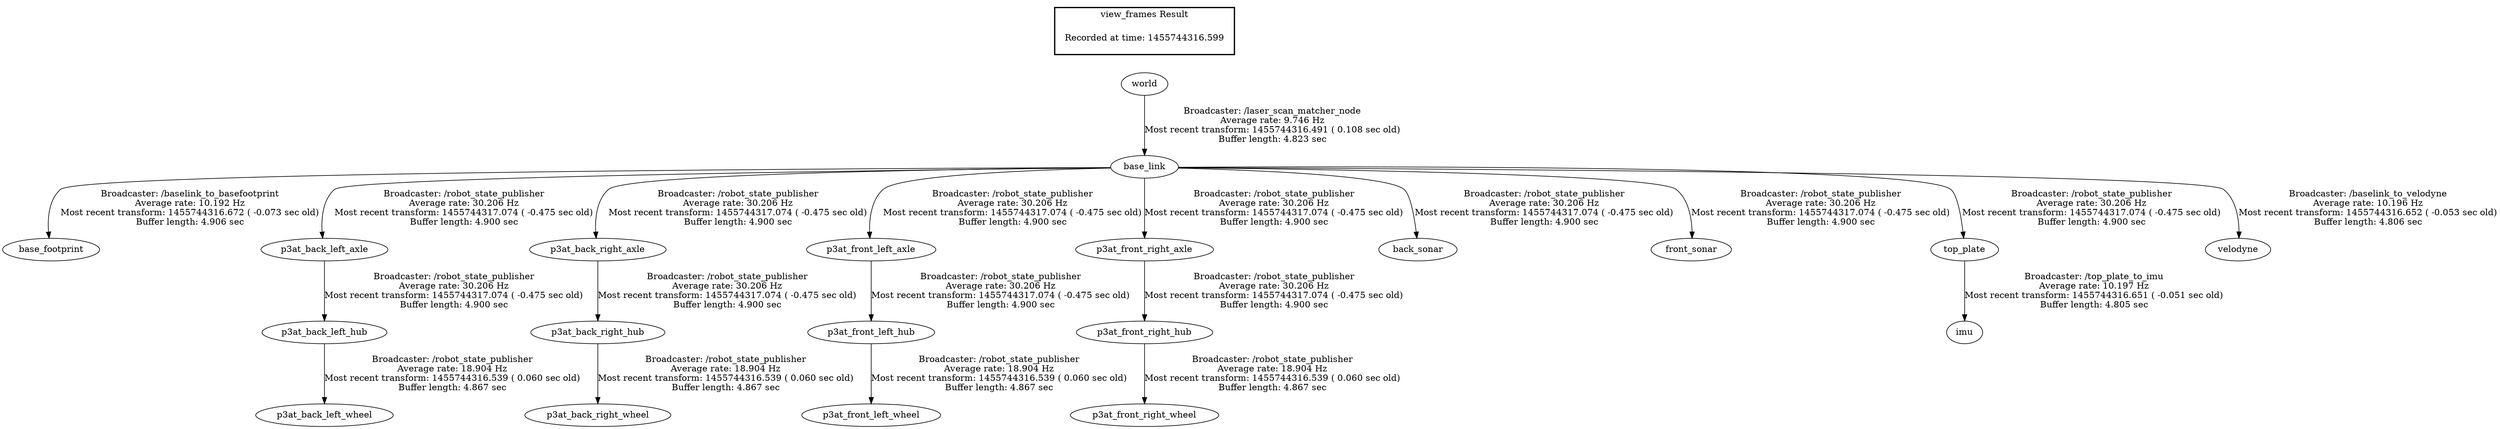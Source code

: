 digraph G {
"base_link" -> "base_footprint"[label="Broadcaster: /baselink_to_basefootprint\nAverage rate: 10.192 Hz\nMost recent transform: 1455744316.672 ( -0.073 sec old)\nBuffer length: 4.906 sec\n"];
"world" -> "base_link"[label="Broadcaster: /laser_scan_matcher_node\nAverage rate: 9.746 Hz\nMost recent transform: 1455744316.491 ( 0.108 sec old)\nBuffer length: 4.823 sec\n"];
"p3at_back_left_hub" -> "p3at_back_left_wheel"[label="Broadcaster: /robot_state_publisher\nAverage rate: 18.904 Hz\nMost recent transform: 1455744316.539 ( 0.060 sec old)\nBuffer length: 4.867 sec\n"];
"p3at_back_left_axle" -> "p3at_back_left_hub"[label="Broadcaster: /robot_state_publisher\nAverage rate: 30.206 Hz\nMost recent transform: 1455744317.074 ( -0.475 sec old)\nBuffer length: 4.900 sec\n"];
"p3at_back_right_hub" -> "p3at_back_right_wheel"[label="Broadcaster: /robot_state_publisher\nAverage rate: 18.904 Hz\nMost recent transform: 1455744316.539 ( 0.060 sec old)\nBuffer length: 4.867 sec\n"];
"p3at_back_right_axle" -> "p3at_back_right_hub"[label="Broadcaster: /robot_state_publisher\nAverage rate: 30.206 Hz\nMost recent transform: 1455744317.074 ( -0.475 sec old)\nBuffer length: 4.900 sec\n"];
"p3at_front_left_hub" -> "p3at_front_left_wheel"[label="Broadcaster: /robot_state_publisher\nAverage rate: 18.904 Hz\nMost recent transform: 1455744316.539 ( 0.060 sec old)\nBuffer length: 4.867 sec\n"];
"p3at_front_left_axle" -> "p3at_front_left_hub"[label="Broadcaster: /robot_state_publisher\nAverage rate: 30.206 Hz\nMost recent transform: 1455744317.074 ( -0.475 sec old)\nBuffer length: 4.900 sec\n"];
"p3at_front_right_hub" -> "p3at_front_right_wheel"[label="Broadcaster: /robot_state_publisher\nAverage rate: 18.904 Hz\nMost recent transform: 1455744316.539 ( 0.060 sec old)\nBuffer length: 4.867 sec\n"];
"p3at_front_right_axle" -> "p3at_front_right_hub"[label="Broadcaster: /robot_state_publisher\nAverage rate: 30.206 Hz\nMost recent transform: 1455744317.074 ( -0.475 sec old)\nBuffer length: 4.900 sec\n"];
"base_link" -> "back_sonar"[label="Broadcaster: /robot_state_publisher\nAverage rate: 30.206 Hz\nMost recent transform: 1455744317.074 ( -0.475 sec old)\nBuffer length: 4.900 sec\n"];
"base_link" -> "front_sonar"[label="Broadcaster: /robot_state_publisher\nAverage rate: 30.206 Hz\nMost recent transform: 1455744317.074 ( -0.475 sec old)\nBuffer length: 4.900 sec\n"];
"base_link" -> "p3at_front_left_axle"[label="Broadcaster: /robot_state_publisher\nAverage rate: 30.206 Hz\nMost recent transform: 1455744317.074 ( -0.475 sec old)\nBuffer length: 4.900 sec\n"];
"base_link" -> "p3at_front_right_axle"[label="Broadcaster: /robot_state_publisher\nAverage rate: 30.206 Hz\nMost recent transform: 1455744317.074 ( -0.475 sec old)\nBuffer length: 4.900 sec\n"];
"base_link" -> "top_plate"[label="Broadcaster: /robot_state_publisher\nAverage rate: 30.206 Hz\nMost recent transform: 1455744317.074 ( -0.475 sec old)\nBuffer length: 4.900 sec\n"];
"base_link" -> "p3at_back_left_axle"[label="Broadcaster: /robot_state_publisher\nAverage rate: 30.206 Hz\nMost recent transform: 1455744317.074 ( -0.475 sec old)\nBuffer length: 4.900 sec\n"];
"base_link" -> "p3at_back_right_axle"[label="Broadcaster: /robot_state_publisher\nAverage rate: 30.206 Hz\nMost recent transform: 1455744317.074 ( -0.475 sec old)\nBuffer length: 4.900 sec\n"];
"top_plate" -> "imu"[label="Broadcaster: /top_plate_to_imu\nAverage rate: 10.197 Hz\nMost recent transform: 1455744316.651 ( -0.051 sec old)\nBuffer length: 4.805 sec\n"];
"base_link" -> "velodyne"[label="Broadcaster: /baselink_to_velodyne\nAverage rate: 10.196 Hz\nMost recent transform: 1455744316.652 ( -0.053 sec old)\nBuffer length: 4.806 sec\n"];
edge [style=invis];
 subgraph cluster_legend { style=bold; color=black; label ="view_frames Result";
"Recorded at time: 1455744316.599"[ shape=plaintext ] ;
 }->"world";
}